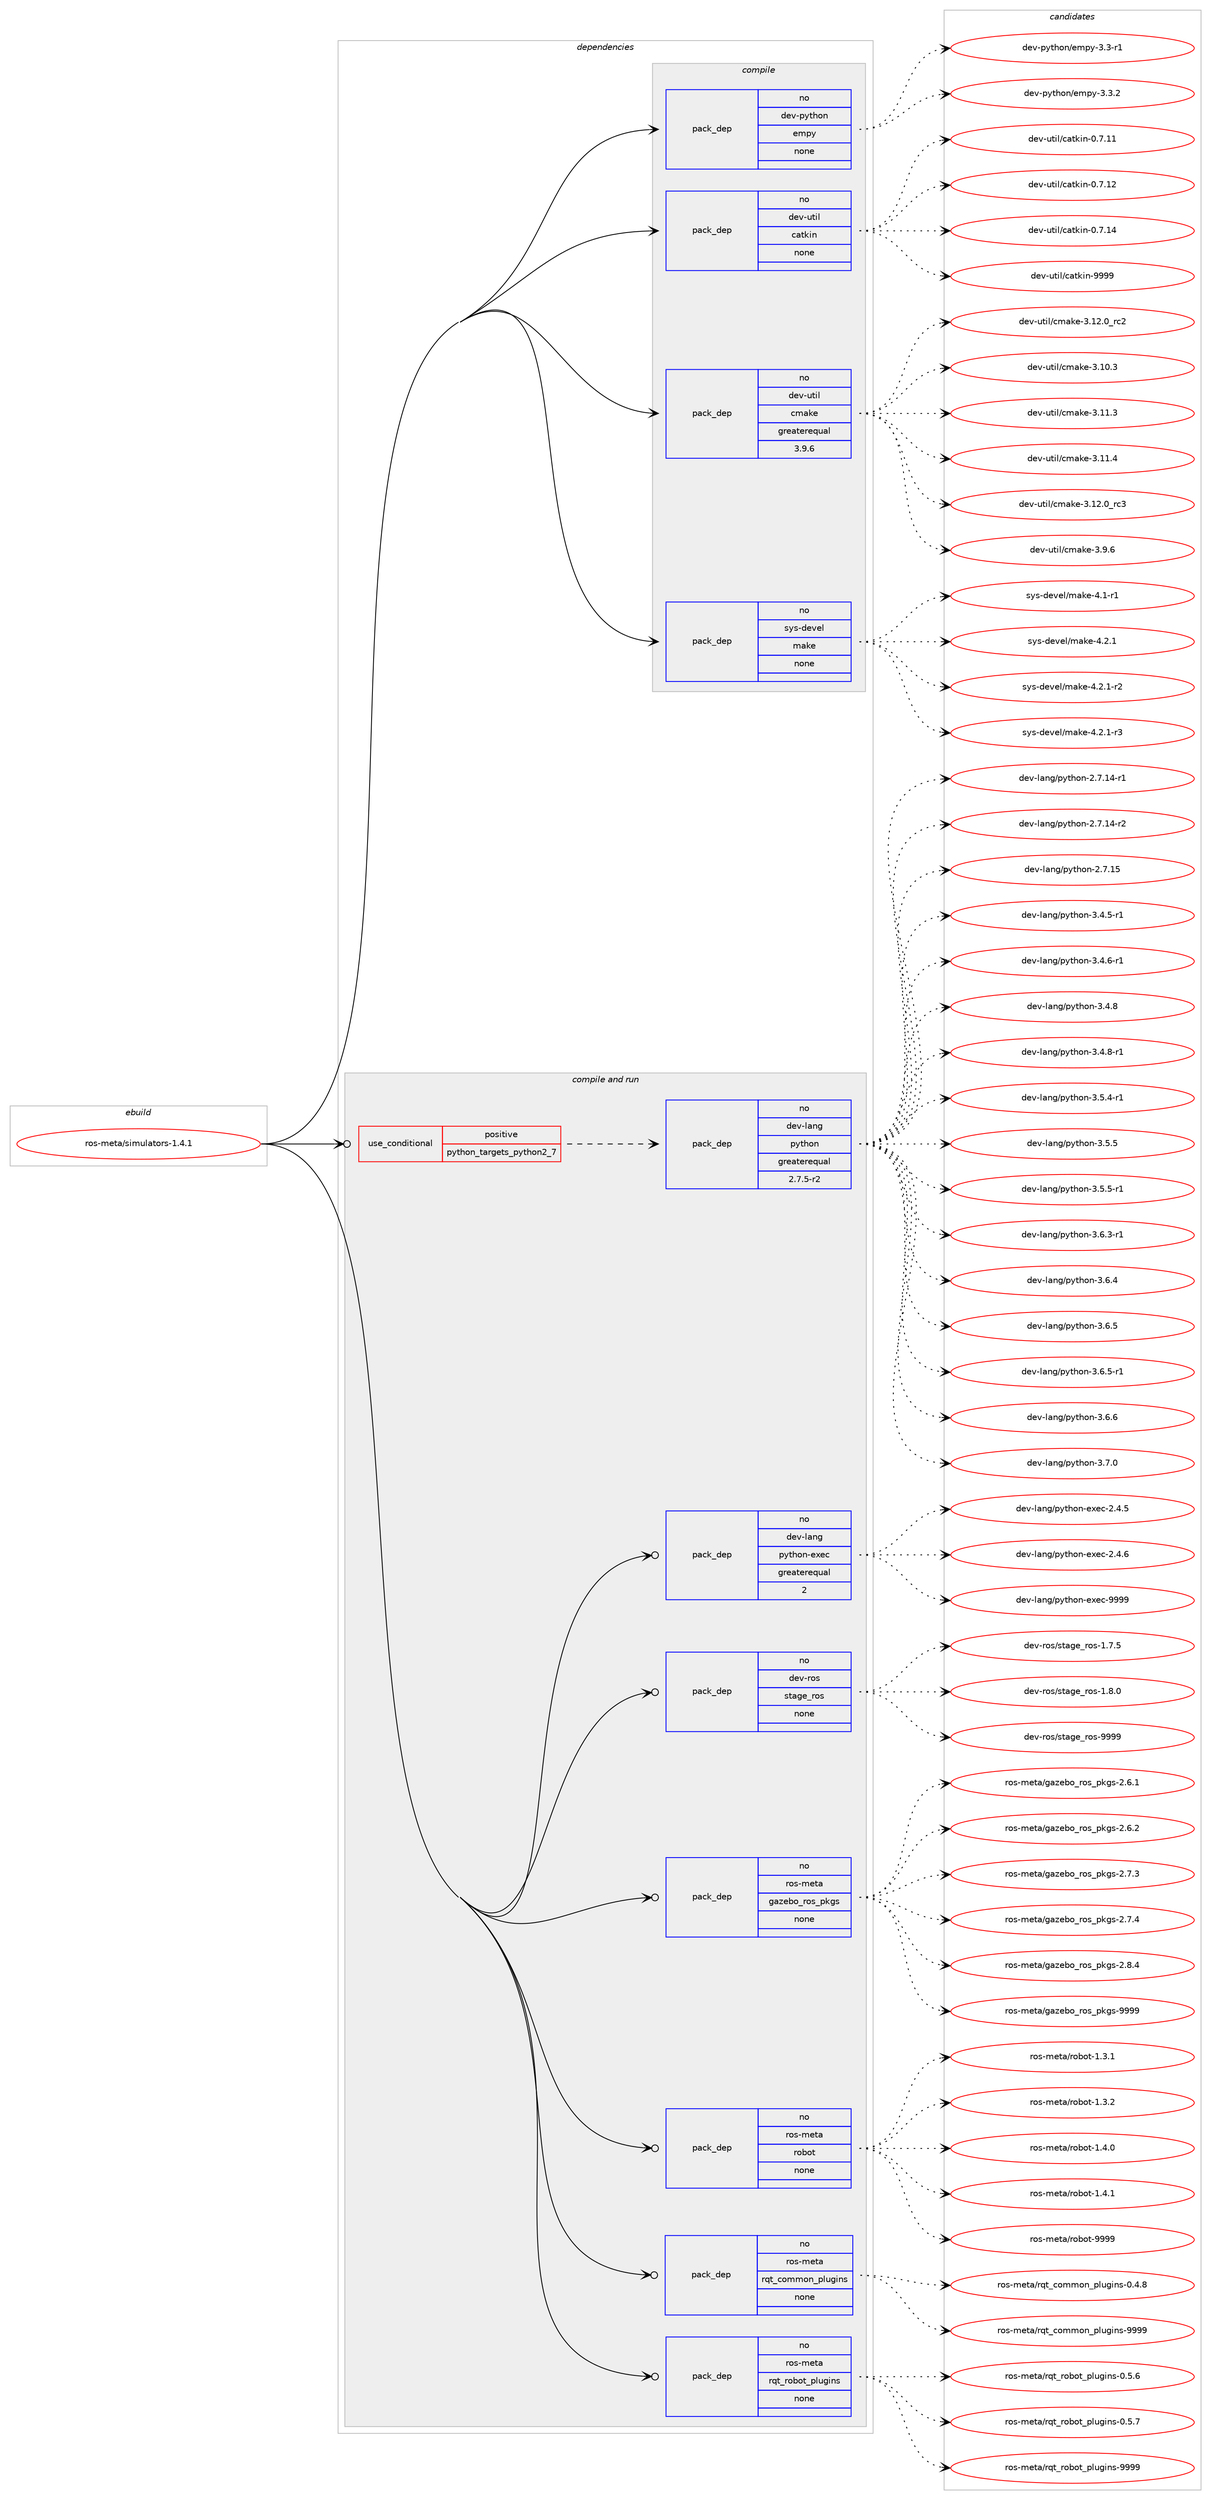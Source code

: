 digraph prolog {

# *************
# Graph options
# *************

newrank=true;
concentrate=true;
compound=true;
graph [rankdir=LR,fontname=Helvetica,fontsize=10,ranksep=1.5];#, ranksep=2.5, nodesep=0.2];
edge  [arrowhead=vee];
node  [fontname=Helvetica,fontsize=10];

# **********
# The ebuild
# **********

subgraph cluster_leftcol {
color=gray;
rank=same;
label=<<i>ebuild</i>>;
id [label="ros-meta/simulators-1.4.1", color=red, width=4, href="../ros-meta/simulators-1.4.1.svg"];
}

# ****************
# The dependencies
# ****************

subgraph cluster_midcol {
color=gray;
label=<<i>dependencies</i>>;
subgraph cluster_compile {
fillcolor="#eeeeee";
style=filled;
label=<<i>compile</i>>;
subgraph pack931 {
dependency1305 [label=<<TABLE BORDER="0" CELLBORDER="1" CELLSPACING="0" CELLPADDING="4" WIDTH="220"><TR><TD ROWSPAN="6" CELLPADDING="30">pack_dep</TD></TR><TR><TD WIDTH="110">no</TD></TR><TR><TD>dev-python</TD></TR><TR><TD>empy</TD></TR><TR><TD>none</TD></TR><TR><TD></TD></TR></TABLE>>, shape=none, color=blue];
}
id:e -> dependency1305:w [weight=20,style="solid",arrowhead="vee"];
subgraph pack932 {
dependency1306 [label=<<TABLE BORDER="0" CELLBORDER="1" CELLSPACING="0" CELLPADDING="4" WIDTH="220"><TR><TD ROWSPAN="6" CELLPADDING="30">pack_dep</TD></TR><TR><TD WIDTH="110">no</TD></TR><TR><TD>dev-util</TD></TR><TR><TD>catkin</TD></TR><TR><TD>none</TD></TR><TR><TD></TD></TR></TABLE>>, shape=none, color=blue];
}
id:e -> dependency1306:w [weight=20,style="solid",arrowhead="vee"];
subgraph pack933 {
dependency1307 [label=<<TABLE BORDER="0" CELLBORDER="1" CELLSPACING="0" CELLPADDING="4" WIDTH="220"><TR><TD ROWSPAN="6" CELLPADDING="30">pack_dep</TD></TR><TR><TD WIDTH="110">no</TD></TR><TR><TD>dev-util</TD></TR><TR><TD>cmake</TD></TR><TR><TD>greaterequal</TD></TR><TR><TD>3.9.6</TD></TR></TABLE>>, shape=none, color=blue];
}
id:e -> dependency1307:w [weight=20,style="solid",arrowhead="vee"];
subgraph pack934 {
dependency1308 [label=<<TABLE BORDER="0" CELLBORDER="1" CELLSPACING="0" CELLPADDING="4" WIDTH="220"><TR><TD ROWSPAN="6" CELLPADDING="30">pack_dep</TD></TR><TR><TD WIDTH="110">no</TD></TR><TR><TD>sys-devel</TD></TR><TR><TD>make</TD></TR><TR><TD>none</TD></TR><TR><TD></TD></TR></TABLE>>, shape=none, color=blue];
}
id:e -> dependency1308:w [weight=20,style="solid",arrowhead="vee"];
}
subgraph cluster_compileandrun {
fillcolor="#eeeeee";
style=filled;
label=<<i>compile and run</i>>;
subgraph cond350 {
dependency1309 [label=<<TABLE BORDER="0" CELLBORDER="1" CELLSPACING="0" CELLPADDING="4"><TR><TD ROWSPAN="3" CELLPADDING="10">use_conditional</TD></TR><TR><TD>positive</TD></TR><TR><TD>python_targets_python2_7</TD></TR></TABLE>>, shape=none, color=red];
subgraph pack935 {
dependency1310 [label=<<TABLE BORDER="0" CELLBORDER="1" CELLSPACING="0" CELLPADDING="4" WIDTH="220"><TR><TD ROWSPAN="6" CELLPADDING="30">pack_dep</TD></TR><TR><TD WIDTH="110">no</TD></TR><TR><TD>dev-lang</TD></TR><TR><TD>python</TD></TR><TR><TD>greaterequal</TD></TR><TR><TD>2.7.5-r2</TD></TR></TABLE>>, shape=none, color=blue];
}
dependency1309:e -> dependency1310:w [weight=20,style="dashed",arrowhead="vee"];
}
id:e -> dependency1309:w [weight=20,style="solid",arrowhead="odotvee"];
subgraph pack936 {
dependency1311 [label=<<TABLE BORDER="0" CELLBORDER="1" CELLSPACING="0" CELLPADDING="4" WIDTH="220"><TR><TD ROWSPAN="6" CELLPADDING="30">pack_dep</TD></TR><TR><TD WIDTH="110">no</TD></TR><TR><TD>dev-lang</TD></TR><TR><TD>python-exec</TD></TR><TR><TD>greaterequal</TD></TR><TR><TD>2</TD></TR></TABLE>>, shape=none, color=blue];
}
id:e -> dependency1311:w [weight=20,style="solid",arrowhead="odotvee"];
subgraph pack937 {
dependency1312 [label=<<TABLE BORDER="0" CELLBORDER="1" CELLSPACING="0" CELLPADDING="4" WIDTH="220"><TR><TD ROWSPAN="6" CELLPADDING="30">pack_dep</TD></TR><TR><TD WIDTH="110">no</TD></TR><TR><TD>dev-ros</TD></TR><TR><TD>stage_ros</TD></TR><TR><TD>none</TD></TR><TR><TD></TD></TR></TABLE>>, shape=none, color=blue];
}
id:e -> dependency1312:w [weight=20,style="solid",arrowhead="odotvee"];
subgraph pack938 {
dependency1313 [label=<<TABLE BORDER="0" CELLBORDER="1" CELLSPACING="0" CELLPADDING="4" WIDTH="220"><TR><TD ROWSPAN="6" CELLPADDING="30">pack_dep</TD></TR><TR><TD WIDTH="110">no</TD></TR><TR><TD>ros-meta</TD></TR><TR><TD>gazebo_ros_pkgs</TD></TR><TR><TD>none</TD></TR><TR><TD></TD></TR></TABLE>>, shape=none, color=blue];
}
id:e -> dependency1313:w [weight=20,style="solid",arrowhead="odotvee"];
subgraph pack939 {
dependency1314 [label=<<TABLE BORDER="0" CELLBORDER="1" CELLSPACING="0" CELLPADDING="4" WIDTH="220"><TR><TD ROWSPAN="6" CELLPADDING="30">pack_dep</TD></TR><TR><TD WIDTH="110">no</TD></TR><TR><TD>ros-meta</TD></TR><TR><TD>robot</TD></TR><TR><TD>none</TD></TR><TR><TD></TD></TR></TABLE>>, shape=none, color=blue];
}
id:e -> dependency1314:w [weight=20,style="solid",arrowhead="odotvee"];
subgraph pack940 {
dependency1315 [label=<<TABLE BORDER="0" CELLBORDER="1" CELLSPACING="0" CELLPADDING="4" WIDTH="220"><TR><TD ROWSPAN="6" CELLPADDING="30">pack_dep</TD></TR><TR><TD WIDTH="110">no</TD></TR><TR><TD>ros-meta</TD></TR><TR><TD>rqt_common_plugins</TD></TR><TR><TD>none</TD></TR><TR><TD></TD></TR></TABLE>>, shape=none, color=blue];
}
id:e -> dependency1315:w [weight=20,style="solid",arrowhead="odotvee"];
subgraph pack941 {
dependency1316 [label=<<TABLE BORDER="0" CELLBORDER="1" CELLSPACING="0" CELLPADDING="4" WIDTH="220"><TR><TD ROWSPAN="6" CELLPADDING="30">pack_dep</TD></TR><TR><TD WIDTH="110">no</TD></TR><TR><TD>ros-meta</TD></TR><TR><TD>rqt_robot_plugins</TD></TR><TR><TD>none</TD></TR><TR><TD></TD></TR></TABLE>>, shape=none, color=blue];
}
id:e -> dependency1316:w [weight=20,style="solid",arrowhead="odotvee"];
}
subgraph cluster_run {
fillcolor="#eeeeee";
style=filled;
label=<<i>run</i>>;
}
}

# **************
# The candidates
# **************

subgraph cluster_choices {
rank=same;
color=gray;
label=<<i>candidates</i>>;

subgraph choice931 {
color=black;
nodesep=1;
choice1001011184511212111610411111047101109112121455146514511449 [label="dev-python/empy-3.3-r1", color=red, width=4,href="../dev-python/empy-3.3-r1.svg"];
choice1001011184511212111610411111047101109112121455146514650 [label="dev-python/empy-3.3.2", color=red, width=4,href="../dev-python/empy-3.3.2.svg"];
dependency1305:e -> choice1001011184511212111610411111047101109112121455146514511449:w [style=dotted,weight="100"];
dependency1305:e -> choice1001011184511212111610411111047101109112121455146514650:w [style=dotted,weight="100"];
}
subgraph choice932 {
color=black;
nodesep=1;
choice1001011184511711610510847999711610710511045484655464949 [label="dev-util/catkin-0.7.11", color=red, width=4,href="../dev-util/catkin-0.7.11.svg"];
choice1001011184511711610510847999711610710511045484655464950 [label="dev-util/catkin-0.7.12", color=red, width=4,href="../dev-util/catkin-0.7.12.svg"];
choice1001011184511711610510847999711610710511045484655464952 [label="dev-util/catkin-0.7.14", color=red, width=4,href="../dev-util/catkin-0.7.14.svg"];
choice100101118451171161051084799971161071051104557575757 [label="dev-util/catkin-9999", color=red, width=4,href="../dev-util/catkin-9999.svg"];
dependency1306:e -> choice1001011184511711610510847999711610710511045484655464949:w [style=dotted,weight="100"];
dependency1306:e -> choice1001011184511711610510847999711610710511045484655464950:w [style=dotted,weight="100"];
dependency1306:e -> choice1001011184511711610510847999711610710511045484655464952:w [style=dotted,weight="100"];
dependency1306:e -> choice100101118451171161051084799971161071051104557575757:w [style=dotted,weight="100"];
}
subgraph choice933 {
color=black;
nodesep=1;
choice1001011184511711610510847991099710710145514649504648951149950 [label="dev-util/cmake-3.12.0_rc2", color=red, width=4,href="../dev-util/cmake-3.12.0_rc2.svg"];
choice1001011184511711610510847991099710710145514649484651 [label="dev-util/cmake-3.10.3", color=red, width=4,href="../dev-util/cmake-3.10.3.svg"];
choice1001011184511711610510847991099710710145514649494651 [label="dev-util/cmake-3.11.3", color=red, width=4,href="../dev-util/cmake-3.11.3.svg"];
choice1001011184511711610510847991099710710145514649494652 [label="dev-util/cmake-3.11.4", color=red, width=4,href="../dev-util/cmake-3.11.4.svg"];
choice1001011184511711610510847991099710710145514649504648951149951 [label="dev-util/cmake-3.12.0_rc3", color=red, width=4,href="../dev-util/cmake-3.12.0_rc3.svg"];
choice10010111845117116105108479910997107101455146574654 [label="dev-util/cmake-3.9.6", color=red, width=4,href="../dev-util/cmake-3.9.6.svg"];
dependency1307:e -> choice1001011184511711610510847991099710710145514649504648951149950:w [style=dotted,weight="100"];
dependency1307:e -> choice1001011184511711610510847991099710710145514649484651:w [style=dotted,weight="100"];
dependency1307:e -> choice1001011184511711610510847991099710710145514649494651:w [style=dotted,weight="100"];
dependency1307:e -> choice1001011184511711610510847991099710710145514649494652:w [style=dotted,weight="100"];
dependency1307:e -> choice1001011184511711610510847991099710710145514649504648951149951:w [style=dotted,weight="100"];
dependency1307:e -> choice10010111845117116105108479910997107101455146574654:w [style=dotted,weight="100"];
}
subgraph choice934 {
color=black;
nodesep=1;
choice115121115451001011181011084710997107101455246494511449 [label="sys-devel/make-4.1-r1", color=red, width=4,href="../sys-devel/make-4.1-r1.svg"];
choice115121115451001011181011084710997107101455246504649 [label="sys-devel/make-4.2.1", color=red, width=4,href="../sys-devel/make-4.2.1.svg"];
choice1151211154510010111810110847109971071014552465046494511450 [label="sys-devel/make-4.2.1-r2", color=red, width=4,href="../sys-devel/make-4.2.1-r2.svg"];
choice1151211154510010111810110847109971071014552465046494511451 [label="sys-devel/make-4.2.1-r3", color=red, width=4,href="../sys-devel/make-4.2.1-r3.svg"];
dependency1308:e -> choice115121115451001011181011084710997107101455246494511449:w [style=dotted,weight="100"];
dependency1308:e -> choice115121115451001011181011084710997107101455246504649:w [style=dotted,weight="100"];
dependency1308:e -> choice1151211154510010111810110847109971071014552465046494511450:w [style=dotted,weight="100"];
dependency1308:e -> choice1151211154510010111810110847109971071014552465046494511451:w [style=dotted,weight="100"];
}
subgraph choice935 {
color=black;
nodesep=1;
choice100101118451089711010347112121116104111110455046554649524511449 [label="dev-lang/python-2.7.14-r1", color=red, width=4,href="../dev-lang/python-2.7.14-r1.svg"];
choice100101118451089711010347112121116104111110455046554649524511450 [label="dev-lang/python-2.7.14-r2", color=red, width=4,href="../dev-lang/python-2.7.14-r2.svg"];
choice10010111845108971101034711212111610411111045504655464953 [label="dev-lang/python-2.7.15", color=red, width=4,href="../dev-lang/python-2.7.15.svg"];
choice1001011184510897110103471121211161041111104551465246534511449 [label="dev-lang/python-3.4.5-r1", color=red, width=4,href="../dev-lang/python-3.4.5-r1.svg"];
choice1001011184510897110103471121211161041111104551465246544511449 [label="dev-lang/python-3.4.6-r1", color=red, width=4,href="../dev-lang/python-3.4.6-r1.svg"];
choice100101118451089711010347112121116104111110455146524656 [label="dev-lang/python-3.4.8", color=red, width=4,href="../dev-lang/python-3.4.8.svg"];
choice1001011184510897110103471121211161041111104551465246564511449 [label="dev-lang/python-3.4.8-r1", color=red, width=4,href="../dev-lang/python-3.4.8-r1.svg"];
choice1001011184510897110103471121211161041111104551465346524511449 [label="dev-lang/python-3.5.4-r1", color=red, width=4,href="../dev-lang/python-3.5.4-r1.svg"];
choice100101118451089711010347112121116104111110455146534653 [label="dev-lang/python-3.5.5", color=red, width=4,href="../dev-lang/python-3.5.5.svg"];
choice1001011184510897110103471121211161041111104551465346534511449 [label="dev-lang/python-3.5.5-r1", color=red, width=4,href="../dev-lang/python-3.5.5-r1.svg"];
choice1001011184510897110103471121211161041111104551465446514511449 [label="dev-lang/python-3.6.3-r1", color=red, width=4,href="../dev-lang/python-3.6.3-r1.svg"];
choice100101118451089711010347112121116104111110455146544652 [label="dev-lang/python-3.6.4", color=red, width=4,href="../dev-lang/python-3.6.4.svg"];
choice100101118451089711010347112121116104111110455146544653 [label="dev-lang/python-3.6.5", color=red, width=4,href="../dev-lang/python-3.6.5.svg"];
choice1001011184510897110103471121211161041111104551465446534511449 [label="dev-lang/python-3.6.5-r1", color=red, width=4,href="../dev-lang/python-3.6.5-r1.svg"];
choice100101118451089711010347112121116104111110455146544654 [label="dev-lang/python-3.6.6", color=red, width=4,href="../dev-lang/python-3.6.6.svg"];
choice100101118451089711010347112121116104111110455146554648 [label="dev-lang/python-3.7.0", color=red, width=4,href="../dev-lang/python-3.7.0.svg"];
dependency1310:e -> choice100101118451089711010347112121116104111110455046554649524511449:w [style=dotted,weight="100"];
dependency1310:e -> choice100101118451089711010347112121116104111110455046554649524511450:w [style=dotted,weight="100"];
dependency1310:e -> choice10010111845108971101034711212111610411111045504655464953:w [style=dotted,weight="100"];
dependency1310:e -> choice1001011184510897110103471121211161041111104551465246534511449:w [style=dotted,weight="100"];
dependency1310:e -> choice1001011184510897110103471121211161041111104551465246544511449:w [style=dotted,weight="100"];
dependency1310:e -> choice100101118451089711010347112121116104111110455146524656:w [style=dotted,weight="100"];
dependency1310:e -> choice1001011184510897110103471121211161041111104551465246564511449:w [style=dotted,weight="100"];
dependency1310:e -> choice1001011184510897110103471121211161041111104551465346524511449:w [style=dotted,weight="100"];
dependency1310:e -> choice100101118451089711010347112121116104111110455146534653:w [style=dotted,weight="100"];
dependency1310:e -> choice1001011184510897110103471121211161041111104551465346534511449:w [style=dotted,weight="100"];
dependency1310:e -> choice1001011184510897110103471121211161041111104551465446514511449:w [style=dotted,weight="100"];
dependency1310:e -> choice100101118451089711010347112121116104111110455146544652:w [style=dotted,weight="100"];
dependency1310:e -> choice100101118451089711010347112121116104111110455146544653:w [style=dotted,weight="100"];
dependency1310:e -> choice1001011184510897110103471121211161041111104551465446534511449:w [style=dotted,weight="100"];
dependency1310:e -> choice100101118451089711010347112121116104111110455146544654:w [style=dotted,weight="100"];
dependency1310:e -> choice100101118451089711010347112121116104111110455146554648:w [style=dotted,weight="100"];
}
subgraph choice936 {
color=black;
nodesep=1;
choice1001011184510897110103471121211161041111104510112010199455046524653 [label="dev-lang/python-exec-2.4.5", color=red, width=4,href="../dev-lang/python-exec-2.4.5.svg"];
choice1001011184510897110103471121211161041111104510112010199455046524654 [label="dev-lang/python-exec-2.4.6", color=red, width=4,href="../dev-lang/python-exec-2.4.6.svg"];
choice10010111845108971101034711212111610411111045101120101994557575757 [label="dev-lang/python-exec-9999", color=red, width=4,href="../dev-lang/python-exec-9999.svg"];
dependency1311:e -> choice1001011184510897110103471121211161041111104510112010199455046524653:w [style=dotted,weight="100"];
dependency1311:e -> choice1001011184510897110103471121211161041111104510112010199455046524654:w [style=dotted,weight="100"];
dependency1311:e -> choice10010111845108971101034711212111610411111045101120101994557575757:w [style=dotted,weight="100"];
}
subgraph choice937 {
color=black;
nodesep=1;
choice10010111845114111115471151169710310195114111115454946554653 [label="dev-ros/stage_ros-1.7.5", color=red, width=4,href="../dev-ros/stage_ros-1.7.5.svg"];
choice10010111845114111115471151169710310195114111115454946564648 [label="dev-ros/stage_ros-1.8.0", color=red, width=4,href="../dev-ros/stage_ros-1.8.0.svg"];
choice100101118451141111154711511697103101951141111154557575757 [label="dev-ros/stage_ros-9999", color=red, width=4,href="../dev-ros/stage_ros-9999.svg"];
dependency1312:e -> choice10010111845114111115471151169710310195114111115454946554653:w [style=dotted,weight="100"];
dependency1312:e -> choice10010111845114111115471151169710310195114111115454946564648:w [style=dotted,weight="100"];
dependency1312:e -> choice100101118451141111154711511697103101951141111154557575757:w [style=dotted,weight="100"];
}
subgraph choice938 {
color=black;
nodesep=1;
choice11411111545109101116974710397122101981119511411111595112107103115455046544649 [label="ros-meta/gazebo_ros_pkgs-2.6.1", color=red, width=4,href="../ros-meta/gazebo_ros_pkgs-2.6.1.svg"];
choice11411111545109101116974710397122101981119511411111595112107103115455046544650 [label="ros-meta/gazebo_ros_pkgs-2.6.2", color=red, width=4,href="../ros-meta/gazebo_ros_pkgs-2.6.2.svg"];
choice11411111545109101116974710397122101981119511411111595112107103115455046554651 [label="ros-meta/gazebo_ros_pkgs-2.7.3", color=red, width=4,href="../ros-meta/gazebo_ros_pkgs-2.7.3.svg"];
choice11411111545109101116974710397122101981119511411111595112107103115455046554652 [label="ros-meta/gazebo_ros_pkgs-2.7.4", color=red, width=4,href="../ros-meta/gazebo_ros_pkgs-2.7.4.svg"];
choice11411111545109101116974710397122101981119511411111595112107103115455046564652 [label="ros-meta/gazebo_ros_pkgs-2.8.4", color=red, width=4,href="../ros-meta/gazebo_ros_pkgs-2.8.4.svg"];
choice114111115451091011169747103971221019811195114111115951121071031154557575757 [label="ros-meta/gazebo_ros_pkgs-9999", color=red, width=4,href="../ros-meta/gazebo_ros_pkgs-9999.svg"];
dependency1313:e -> choice11411111545109101116974710397122101981119511411111595112107103115455046544649:w [style=dotted,weight="100"];
dependency1313:e -> choice11411111545109101116974710397122101981119511411111595112107103115455046544650:w [style=dotted,weight="100"];
dependency1313:e -> choice11411111545109101116974710397122101981119511411111595112107103115455046554651:w [style=dotted,weight="100"];
dependency1313:e -> choice11411111545109101116974710397122101981119511411111595112107103115455046554652:w [style=dotted,weight="100"];
dependency1313:e -> choice11411111545109101116974710397122101981119511411111595112107103115455046564652:w [style=dotted,weight="100"];
dependency1313:e -> choice114111115451091011169747103971221019811195114111115951121071031154557575757:w [style=dotted,weight="100"];
}
subgraph choice939 {
color=black;
nodesep=1;
choice11411111545109101116974711411198111116454946514649 [label="ros-meta/robot-1.3.1", color=red, width=4,href="../ros-meta/robot-1.3.1.svg"];
choice11411111545109101116974711411198111116454946514650 [label="ros-meta/robot-1.3.2", color=red, width=4,href="../ros-meta/robot-1.3.2.svg"];
choice11411111545109101116974711411198111116454946524648 [label="ros-meta/robot-1.4.0", color=red, width=4,href="../ros-meta/robot-1.4.0.svg"];
choice11411111545109101116974711411198111116454946524649 [label="ros-meta/robot-1.4.1", color=red, width=4,href="../ros-meta/robot-1.4.1.svg"];
choice114111115451091011169747114111981111164557575757 [label="ros-meta/robot-9999", color=red, width=4,href="../ros-meta/robot-9999.svg"];
dependency1314:e -> choice11411111545109101116974711411198111116454946514649:w [style=dotted,weight="100"];
dependency1314:e -> choice11411111545109101116974711411198111116454946514650:w [style=dotted,weight="100"];
dependency1314:e -> choice11411111545109101116974711411198111116454946524648:w [style=dotted,weight="100"];
dependency1314:e -> choice11411111545109101116974711411198111116454946524649:w [style=dotted,weight="100"];
dependency1314:e -> choice114111115451091011169747114111981111164557575757:w [style=dotted,weight="100"];
}
subgraph choice940 {
color=black;
nodesep=1;
choice114111115451091011169747114113116959911110910911111095112108117103105110115454846524656 [label="ros-meta/rqt_common_plugins-0.4.8", color=red, width=4,href="../ros-meta/rqt_common_plugins-0.4.8.svg"];
choice1141111154510910111697471141131169599111109109111110951121081171031051101154557575757 [label="ros-meta/rqt_common_plugins-9999", color=red, width=4,href="../ros-meta/rqt_common_plugins-9999.svg"];
dependency1315:e -> choice114111115451091011169747114113116959911110910911111095112108117103105110115454846524656:w [style=dotted,weight="100"];
dependency1315:e -> choice1141111154510910111697471141131169599111109109111110951121081171031051101154557575757:w [style=dotted,weight="100"];
}
subgraph choice941 {
color=black;
nodesep=1;
choice114111115451091011169747114113116951141119811111695112108117103105110115454846534654 [label="ros-meta/rqt_robot_plugins-0.5.6", color=red, width=4,href="../ros-meta/rqt_robot_plugins-0.5.6.svg"];
choice114111115451091011169747114113116951141119811111695112108117103105110115454846534655 [label="ros-meta/rqt_robot_plugins-0.5.7", color=red, width=4,href="../ros-meta/rqt_robot_plugins-0.5.7.svg"];
choice1141111154510910111697471141131169511411198111116951121081171031051101154557575757 [label="ros-meta/rqt_robot_plugins-9999", color=red, width=4,href="../ros-meta/rqt_robot_plugins-9999.svg"];
dependency1316:e -> choice114111115451091011169747114113116951141119811111695112108117103105110115454846534654:w [style=dotted,weight="100"];
dependency1316:e -> choice114111115451091011169747114113116951141119811111695112108117103105110115454846534655:w [style=dotted,weight="100"];
dependency1316:e -> choice1141111154510910111697471141131169511411198111116951121081171031051101154557575757:w [style=dotted,weight="100"];
}
}

}

